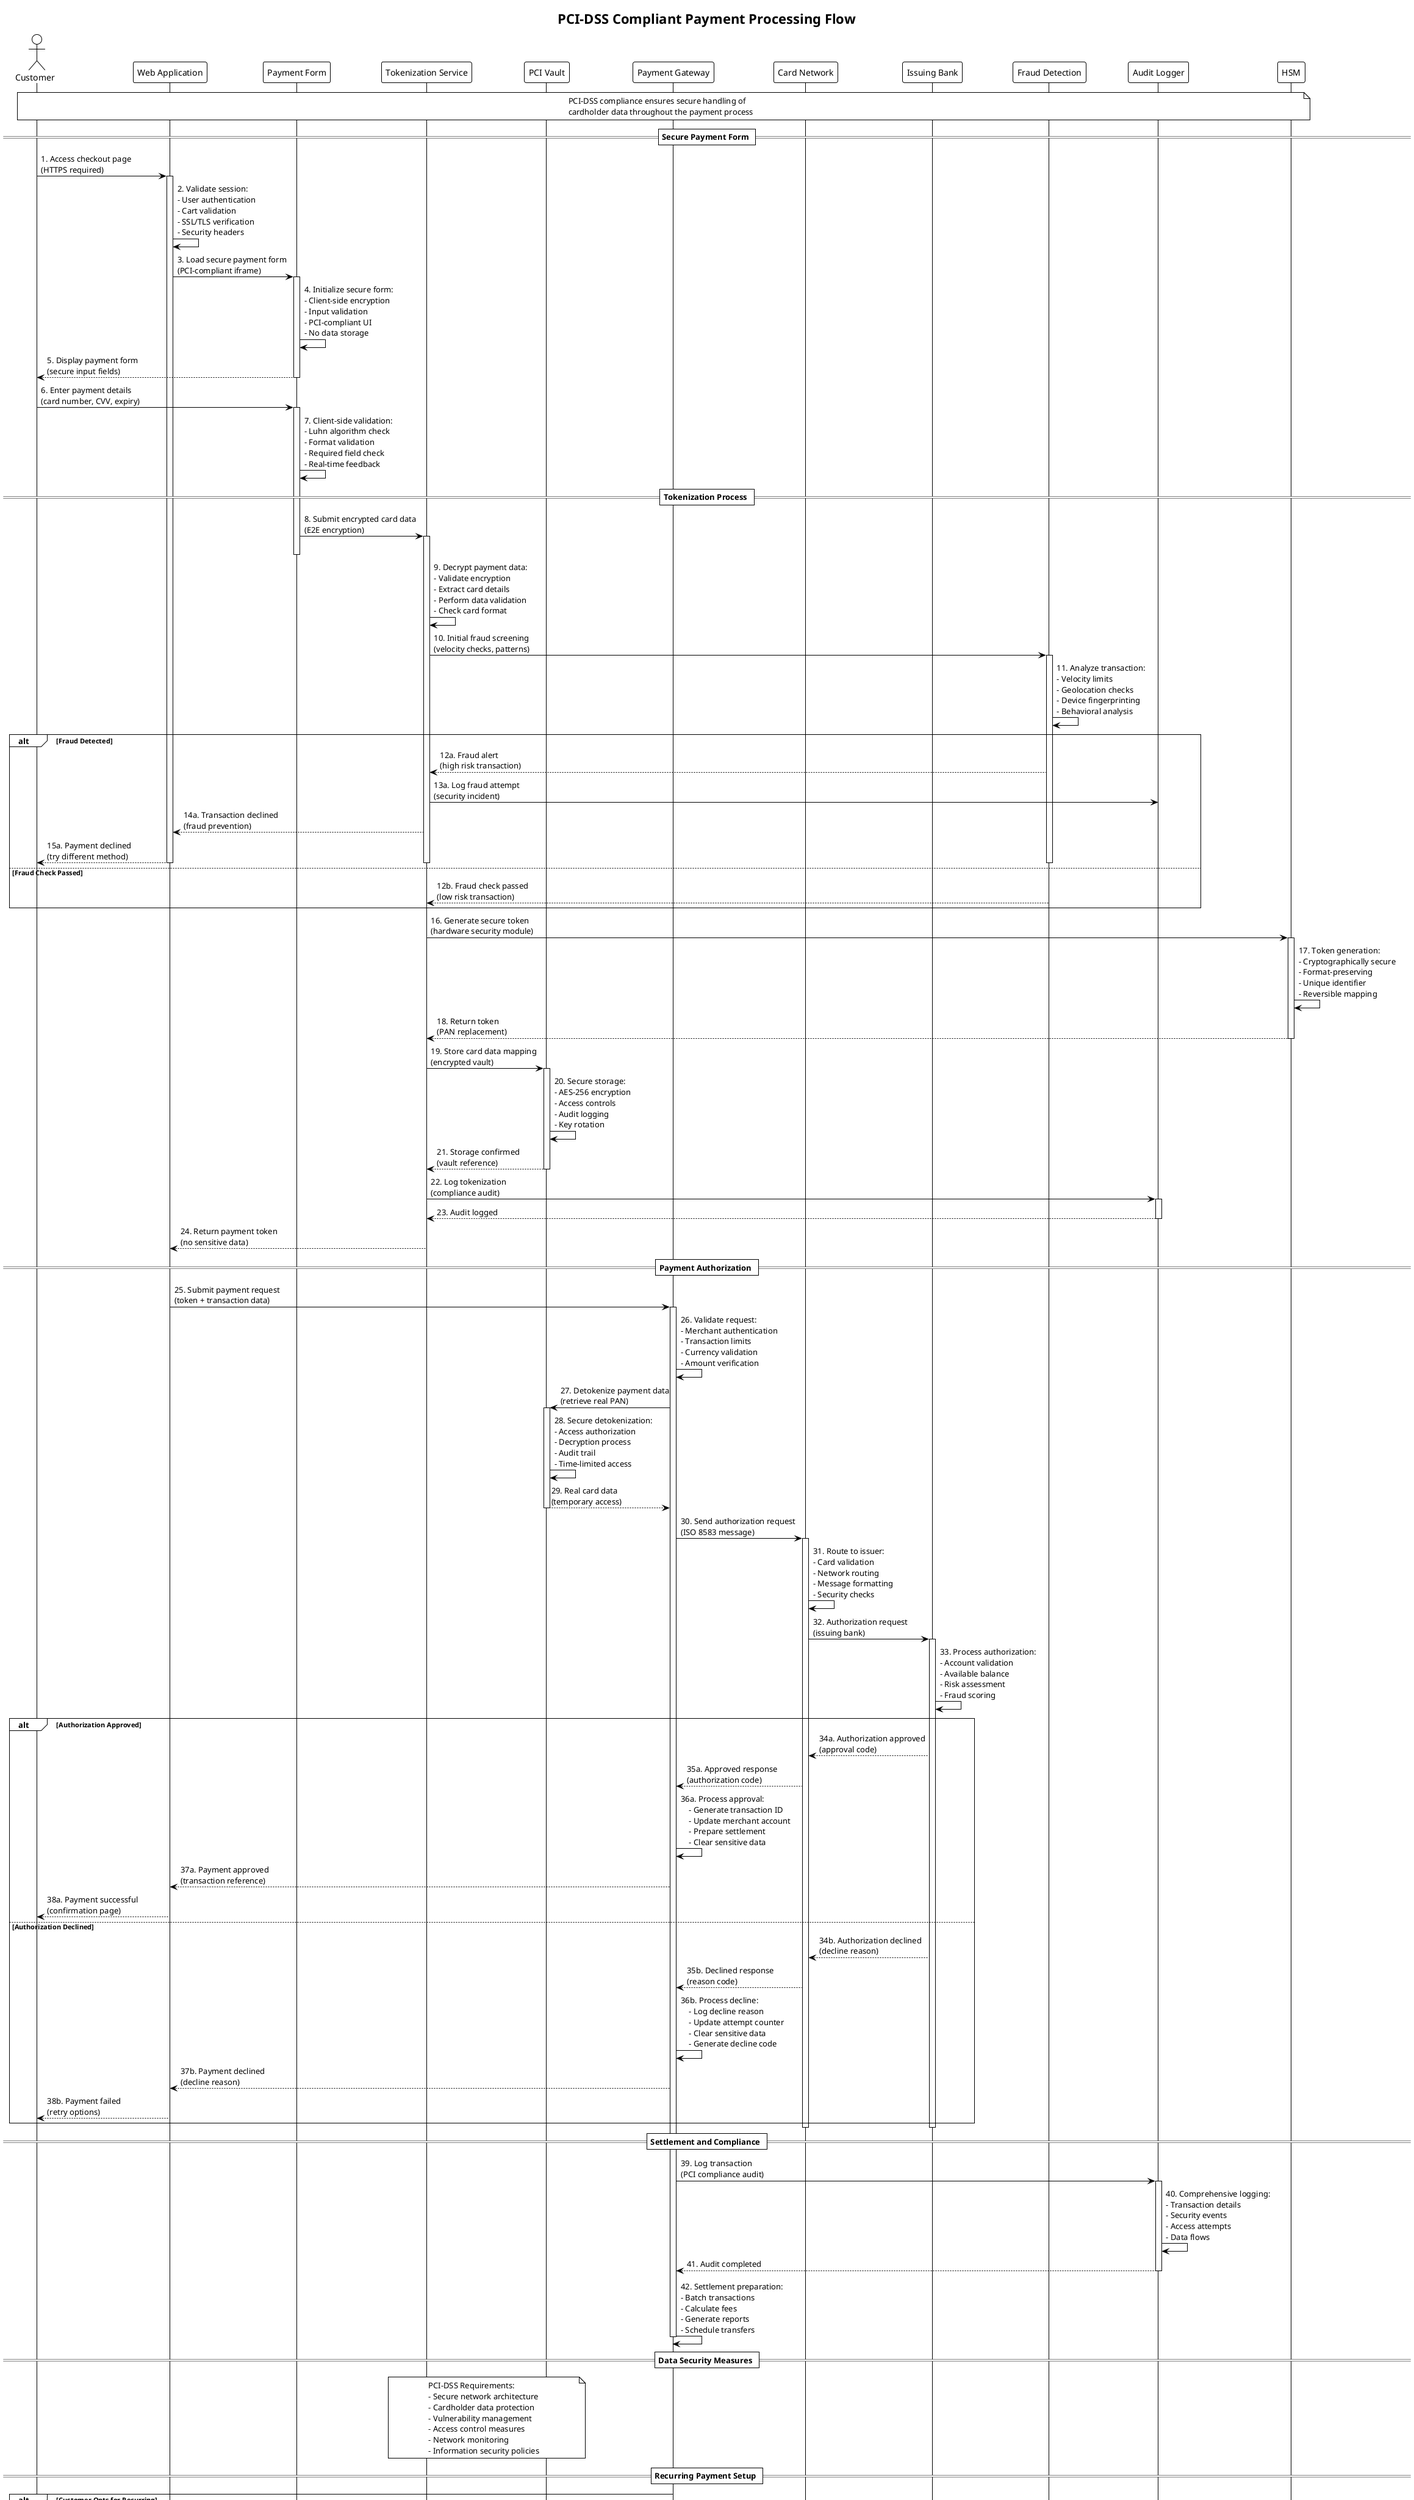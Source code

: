 @startuml
!theme plain
title PCI-DSS Compliant Payment Processing Flow

actor "Customer" as customer
participant "Web Application" as webapp
participant "Payment Form" as form
participant "Tokenization Service" as tokenizer
participant "PCI Vault" as vault
participant "Payment Gateway" as gateway
participant "Card Network" as network
participant "Issuing Bank" as bank
participant "Fraud Detection" as fraud
participant "Audit Logger" as audit
participant "HSM" as hsm

note over customer, hsm
  PCI-DSS compliance ensures secure handling of
  cardholder data throughout the payment process
end note

== Secure Payment Form ==

customer -> webapp: 1. Access checkout page\n(HTTPS required)
activate webapp

webapp -> webapp: 2. Validate session:\n- User authentication\n- Cart validation\n- SSL/TLS verification\n- Security headers

webapp -> form: 3. Load secure payment form\n(PCI-compliant iframe)
activate form

form -> form: 4. Initialize secure form:\n- Client-side encryption\n- Input validation\n- PCI-compliant UI\n- No data storage

form --> customer: 5. Display payment form\n(secure input fields)
deactivate form

customer -> form: 6. Enter payment details\n(card number, CVV, expiry)
activate form

form -> form: 7. Client-side validation:\n- Luhn algorithm check\n- Format validation\n- Required field check\n- Real-time feedback

== Tokenization Process ==

form -> tokenizer: 8. Submit encrypted card data\n(E2E encryption)
activate tokenizer
deactivate form

tokenizer -> tokenizer: 9. Decrypt payment data:\n- Validate encryption\n- Extract card details\n- Perform data validation\n- Check card format

tokenizer -> fraud: 10. Initial fraud screening\n(velocity checks, patterns)
activate fraud

fraud -> fraud: 11. Analyze transaction:\n- Velocity limits\n- Geolocation checks\n- Device fingerprinting\n- Behavioral analysis

alt Fraud Detected
    fraud --> tokenizer: 12a. Fraud alert\n(high risk transaction)
    tokenizer -> audit: 13a. Log fraud attempt\n(security incident)
    tokenizer --> webapp: 14a. Transaction declined\n(fraud prevention)
    webapp --> customer: 15a. Payment declined\n(try different method)
    deactivate fraud
    deactivate tokenizer
    deactivate webapp
else Fraud Check Passed
    fraud --> tokenizer: 12b. Fraud check passed\n(low risk transaction)
    deactivate fraud
end

tokenizer -> hsm: 16. Generate secure token\n(hardware security module)
activate hsm

hsm -> hsm: 17. Token generation:\n- Cryptographically secure\n- Format-preserving\n- Unique identifier\n- Reversible mapping

hsm --> tokenizer: 18. Return token\n(PAN replacement)
deactivate hsm

tokenizer -> vault: 19. Store card data mapping\n(encrypted vault)
activate vault

vault -> vault: 20. Secure storage:\n- AES-256 encryption\n- Access controls\n- Audit logging\n- Key rotation

vault --> tokenizer: 21. Storage confirmed\n(vault reference)
deactivate vault

tokenizer -> audit: 22. Log tokenization\n(compliance audit)
activate audit
audit --> tokenizer: 23. Audit logged
deactivate audit

tokenizer --> webapp: 24. Return payment token\n(no sensitive data)
deactivate tokenizer

== Payment Authorization ==

webapp -> gateway: 25. Submit payment request\n(token + transaction data)
activate gateway

gateway -> gateway: 26. Validate request:\n- Merchant authentication\n- Transaction limits\n- Currency validation\n- Amount verification

gateway -> vault: 27. Detokenize payment data\n(retrieve real PAN)
activate vault

vault -> vault: 28. Secure detokenization:\n- Access authorization\n- Decryption process\n- Audit trail\n- Time-limited access

vault --> gateway: 29. Real card data\n(temporary access)
deactivate vault

gateway -> network: 30. Send authorization request\n(ISO 8583 message)
activate network

network -> network: 31. Route to issuer:\n- Card validation\n- Network routing\n- Message formatting\n- Security checks

network -> bank: 32. Authorization request\n(issuing bank)
activate bank

bank -> bank: 33. Process authorization:\n- Account validation\n- Available balance\n- Risk assessment\n- Fraud scoring

alt Authorization Approved
    bank --> network: 34a. Authorization approved\n(approval code)
    network --> gateway: 35a. Approved response\n(authorization code)
    
    gateway -> gateway: 36a. Process approval:\n    - Generate transaction ID\n    - Update merchant account\n    - Prepare settlement\n    - Clear sensitive data
    
    gateway --> webapp: 37a. Payment approved\n(transaction reference)
    webapp --> customer: 38a. Payment successful\n(confirmation page)
else Authorization Declined
    bank --> network: 34b. Authorization declined\n(decline reason)
    network --> gateway: 35b. Declined response\n(reason code)
    
    gateway -> gateway: 36b. Process decline:\n    - Log decline reason\n    - Update attempt counter\n    - Clear sensitive data\n    - Generate decline code
    
    gateway --> webapp: 37b. Payment declined\n(decline reason)
    webapp --> customer: 38b. Payment failed\n(retry options)
end

deactivate bank
deactivate network

== Settlement and Compliance ==

gateway -> audit: 39. Log transaction\n(PCI compliance audit)
activate audit

audit -> audit: 40. Comprehensive logging:\n- Transaction details\n- Security events\n- Access attempts\n- Data flows

audit --> gateway: 41. Audit completed
deactivate audit

gateway -> gateway: 42. Settlement preparation:\n- Batch transactions\n- Calculate fees\n- Generate reports\n- Schedule transfers

deactivate gateway
deactivate webapp

== Data Security Measures ==

note over tokenizer, vault
  PCI-DSS Requirements:
  - Secure network architecture
  - Cardholder data protection
  - Vulnerability management
  - Access control measures
  - Network monitoring
  - Information security policies
end note

== Recurring Payment Setup ==

alt Customer Opts for Recurring
    customer -> webapp: 43a. Enable recurring payments\n(subscription setup)
    activate webapp
    
    webapp -> vault: 44a. Store token reference\n(recurring payment profile)
    activate vault
    
    vault -> vault: 45a. Create payment profile:\n    - Token association\n    - Billing schedule\n    - Amount limits\n    - Expiration handling
    
    vault --> webapp: 46a. Profile created\n(recurring payment ID)
    deactivate vault
    
    webapp --> customer: 47a. Recurring setup complete\n(subscription confirmed)
    deactivate webapp
else One-time Payment
    webapp -> tokenizer: 43b. Schedule token cleanup\n(data retention policy)
    activate tokenizer
    
    tokenizer -> tokenizer: 44b. Token lifecycle:\n    - Retention period\n    - Automatic purging\n    - Compliance cleanup\n    - Audit trail
    
    deactivate tokenizer
end

== Compliance Monitoring ==

audit -> audit: 48. Generate compliance reports:\n- PCI-DSS assessment\n- Security metrics\n- Incident reports\n- Vulnerability scans

audit -> audit: 49. Continuous monitoring:\n- Real-time alerts\n- Anomaly detection\n- Access monitoring\n- Data flow tracking

note right of hsm
  Hardware Security Module:
  - FIPS 140-2 Level 3
  - Tamper-resistant
  - Key generation
  - Cryptographic operations
  - Secure key storage
end note

note right of vault
  PCI Vault Security:
  - Network segmentation
  - Strong encryption
  - Access controls
  - Regular audits
  - Penetration testing
end note

note left of gateway
  Payment Gateway:
  - PCI-DSS Level 1
  - End-to-end encryption
  - Tokenization support
  - Fraud prevention
  - Multi-currency support
end note

note left of fraud
  Fraud Detection:
  - Machine learning models
  - Real-time scoring
  - Velocity checking
  - Device fingerprinting
  - Behavioral analysis
end note

@enduml